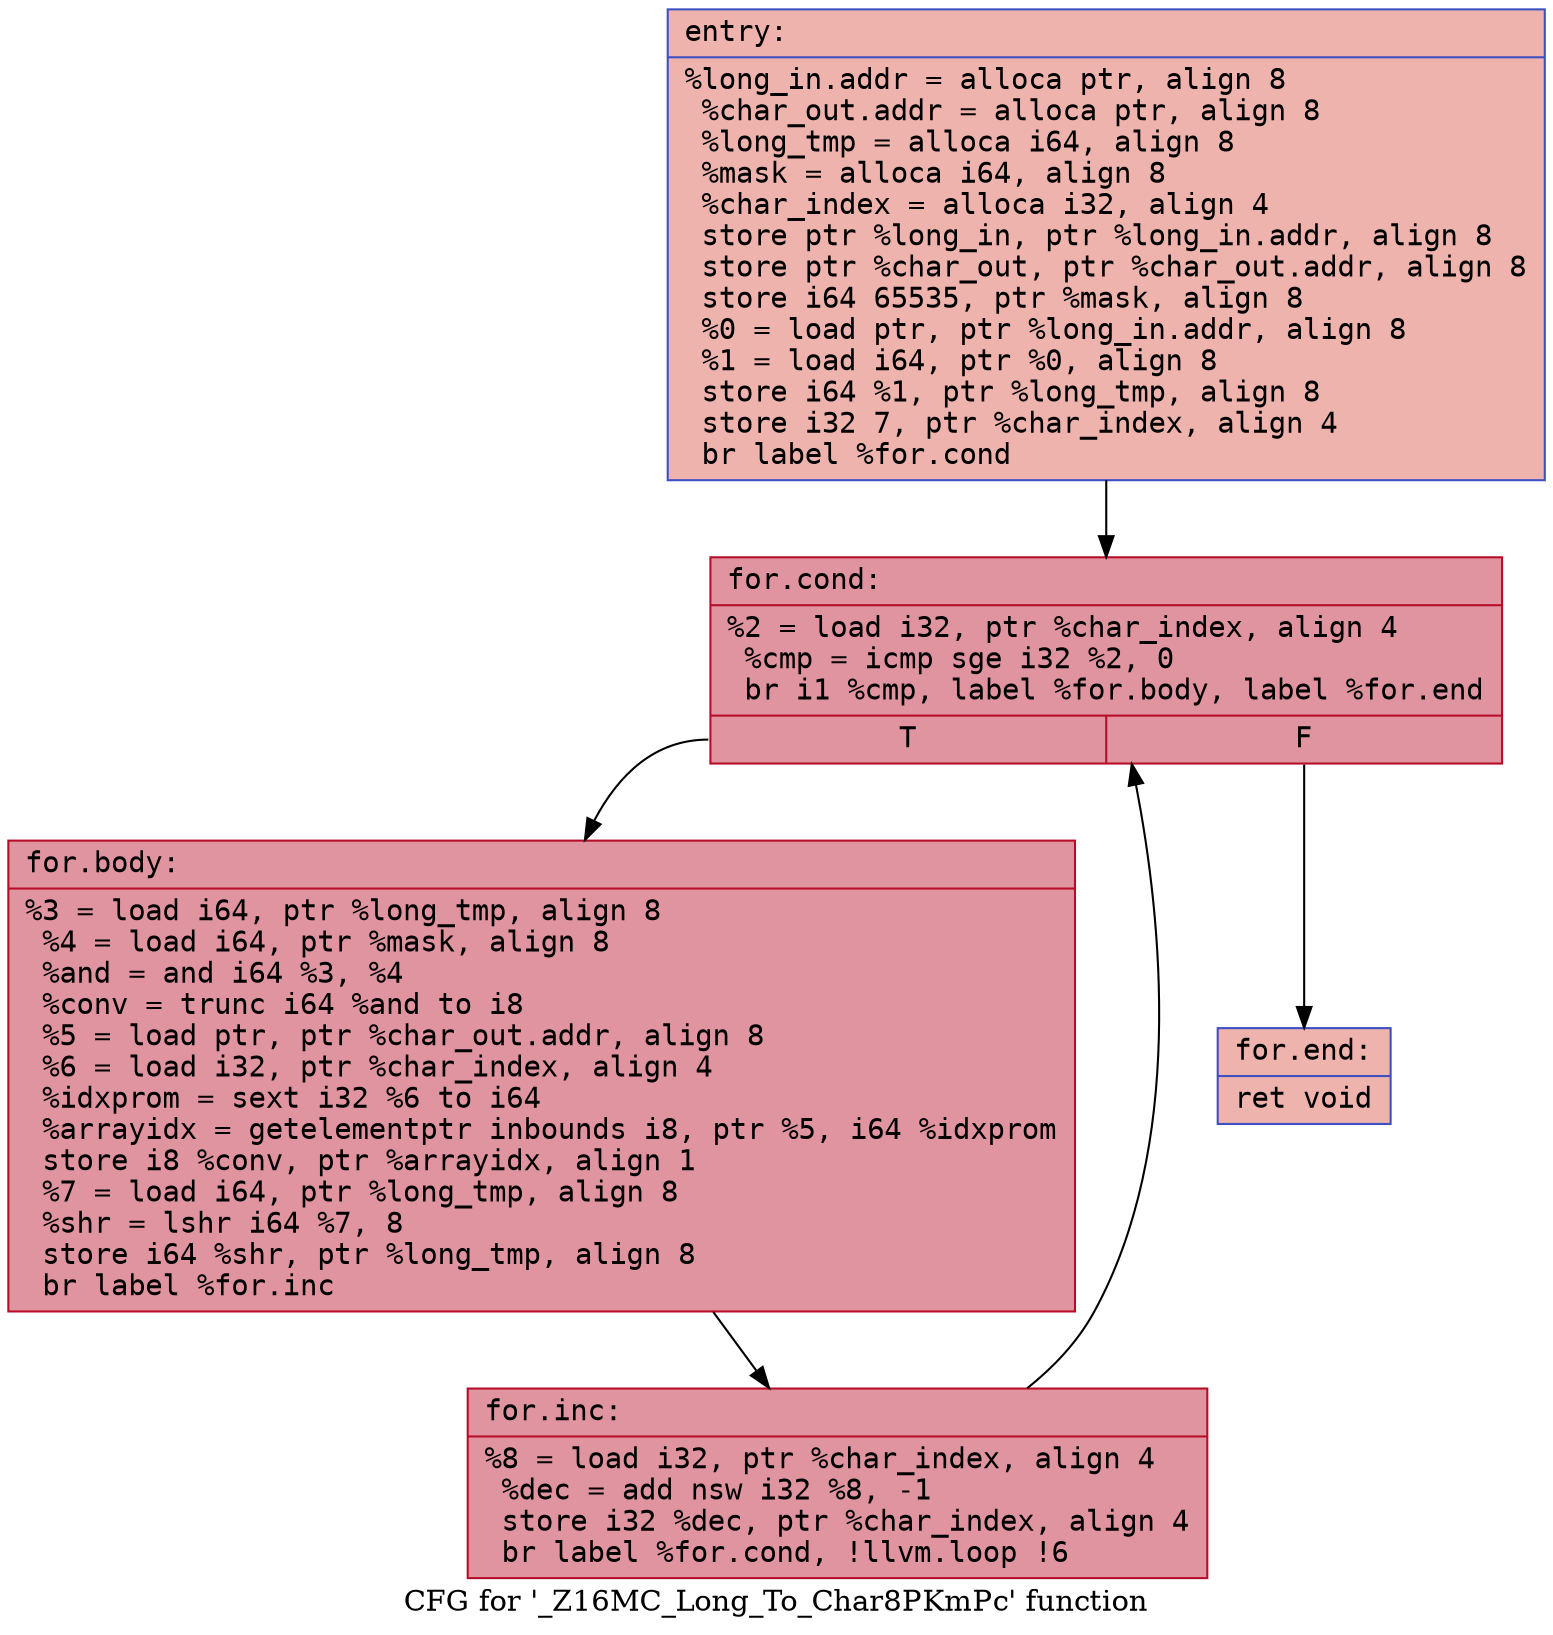 digraph "CFG for '_Z16MC_Long_To_Char8PKmPc' function" {
	label="CFG for '_Z16MC_Long_To_Char8PKmPc' function";

	Node0x55f0530e0ee0 [shape=record,color="#3d50c3ff", style=filled, fillcolor="#d6524470" fontname="Courier",label="{entry:\l|  %long_in.addr = alloca ptr, align 8\l  %char_out.addr = alloca ptr, align 8\l  %long_tmp = alloca i64, align 8\l  %mask = alloca i64, align 8\l  %char_index = alloca i32, align 4\l  store ptr %long_in, ptr %long_in.addr, align 8\l  store ptr %char_out, ptr %char_out.addr, align 8\l  store i64 65535, ptr %mask, align 8\l  %0 = load ptr, ptr %long_in.addr, align 8\l  %1 = load i64, ptr %0, align 8\l  store i64 %1, ptr %long_tmp, align 8\l  store i32 7, ptr %char_index, align 4\l  br label %for.cond\l}"];
	Node0x55f0530e0ee0 -> Node0x55f0530e1690[tooltip="entry -> for.cond\nProbability 100.00%" ];
	Node0x55f0530e1690 [shape=record,color="#b70d28ff", style=filled, fillcolor="#b70d2870" fontname="Courier",label="{for.cond:\l|  %2 = load i32, ptr %char_index, align 4\l  %cmp = icmp sge i32 %2, 0\l  br i1 %cmp, label %for.body, label %for.end\l|{<s0>T|<s1>F}}"];
	Node0x55f0530e1690:s0 -> Node0x55f0530e18b0[tooltip="for.cond -> for.body\nProbability 96.88%" ];
	Node0x55f0530e1690:s1 -> Node0x55f0530e1930[tooltip="for.cond -> for.end\nProbability 3.12%" ];
	Node0x55f0530e18b0 [shape=record,color="#b70d28ff", style=filled, fillcolor="#b70d2870" fontname="Courier",label="{for.body:\l|  %3 = load i64, ptr %long_tmp, align 8\l  %4 = load i64, ptr %mask, align 8\l  %and = and i64 %3, %4\l  %conv = trunc i64 %and to i8\l  %5 = load ptr, ptr %char_out.addr, align 8\l  %6 = load i32, ptr %char_index, align 4\l  %idxprom = sext i32 %6 to i64\l  %arrayidx = getelementptr inbounds i8, ptr %5, i64 %idxprom\l  store i8 %conv, ptr %arrayidx, align 1\l  %7 = load i64, ptr %long_tmp, align 8\l  %shr = lshr i64 %7, 8\l  store i64 %shr, ptr %long_tmp, align 8\l  br label %for.inc\l}"];
	Node0x55f0530e18b0 -> Node0x55f0530e2b10[tooltip="for.body -> for.inc\nProbability 100.00%" ];
	Node0x55f0530e2b10 [shape=record,color="#b70d28ff", style=filled, fillcolor="#b70d2870" fontname="Courier",label="{for.inc:\l|  %8 = load i32, ptr %char_index, align 4\l  %dec = add nsw i32 %8, -1\l  store i32 %dec, ptr %char_index, align 4\l  br label %for.cond, !llvm.loop !6\l}"];
	Node0x55f0530e2b10 -> Node0x55f0530e1690[tooltip="for.inc -> for.cond\nProbability 100.00%" ];
	Node0x55f0530e1930 [shape=record,color="#3d50c3ff", style=filled, fillcolor="#d6524470" fontname="Courier",label="{for.end:\l|  ret void\l}"];
}
